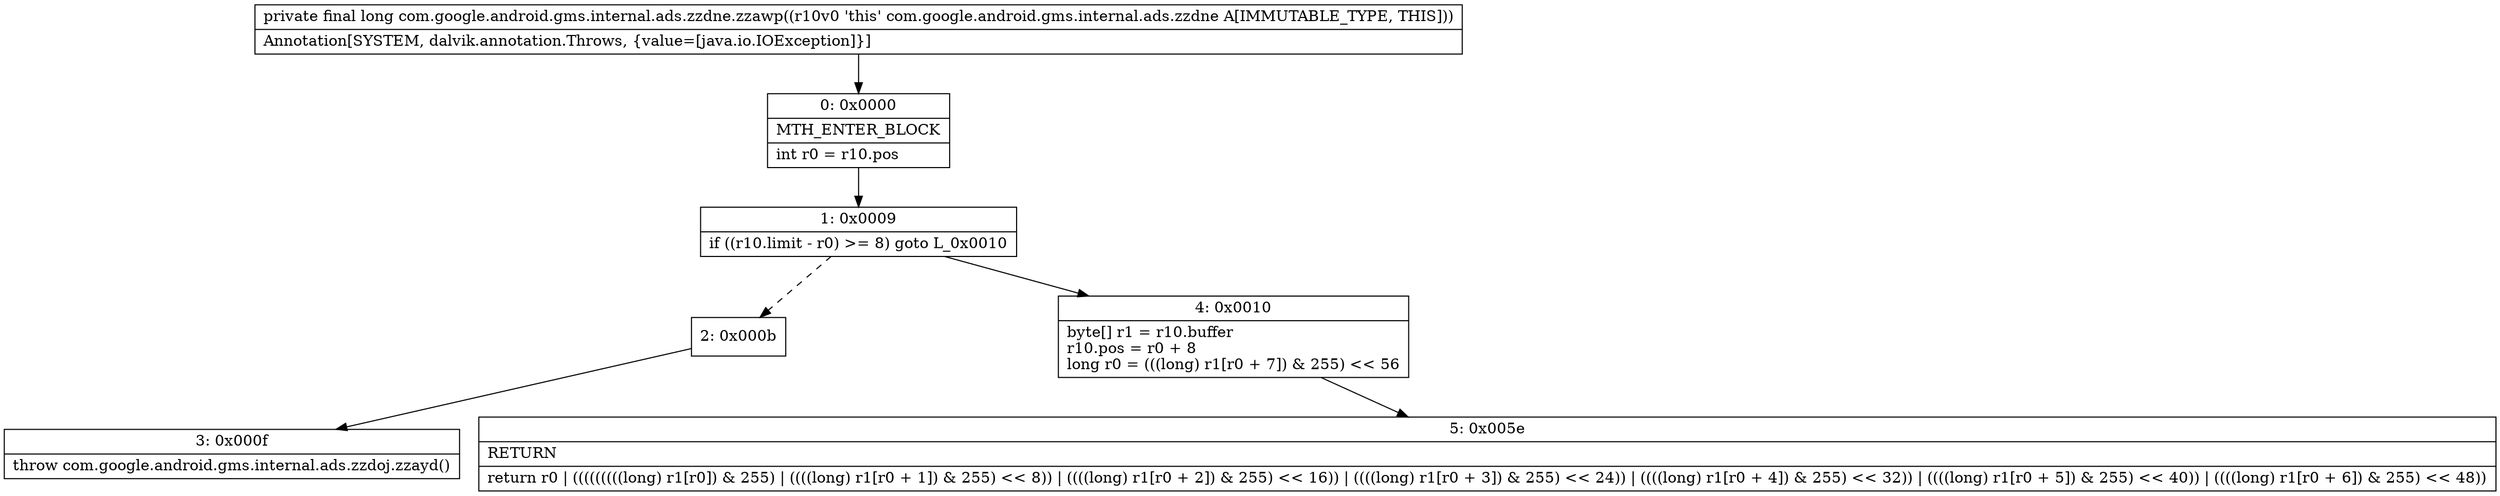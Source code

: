 digraph "CFG forcom.google.android.gms.internal.ads.zzdne.zzawp()J" {
Node_0 [shape=record,label="{0\:\ 0x0000|MTH_ENTER_BLOCK\l|int r0 = r10.pos\l}"];
Node_1 [shape=record,label="{1\:\ 0x0009|if ((r10.limit \- r0) \>= 8) goto L_0x0010\l}"];
Node_2 [shape=record,label="{2\:\ 0x000b}"];
Node_3 [shape=record,label="{3\:\ 0x000f|throw com.google.android.gms.internal.ads.zzdoj.zzayd()\l}"];
Node_4 [shape=record,label="{4\:\ 0x0010|byte[] r1 = r10.buffer\lr10.pos = r0 + 8\llong r0 = (((long) r1[r0 + 7]) & 255) \<\< 56\l}"];
Node_5 [shape=record,label="{5\:\ 0x005e|RETURN\l|return r0 \| (((((((((long) r1[r0]) & 255) \| ((((long) r1[r0 + 1]) & 255) \<\< 8)) \| ((((long) r1[r0 + 2]) & 255) \<\< 16)) \| ((((long) r1[r0 + 3]) & 255) \<\< 24)) \| ((((long) r1[r0 + 4]) & 255) \<\< 32)) \| ((((long) r1[r0 + 5]) & 255) \<\< 40)) \| ((((long) r1[r0 + 6]) & 255) \<\< 48))\l}"];
MethodNode[shape=record,label="{private final long com.google.android.gms.internal.ads.zzdne.zzawp((r10v0 'this' com.google.android.gms.internal.ads.zzdne A[IMMUTABLE_TYPE, THIS]))  | Annotation[SYSTEM, dalvik.annotation.Throws, \{value=[java.io.IOException]\}]\l}"];
MethodNode -> Node_0;
Node_0 -> Node_1;
Node_1 -> Node_2[style=dashed];
Node_1 -> Node_4;
Node_2 -> Node_3;
Node_4 -> Node_5;
}

